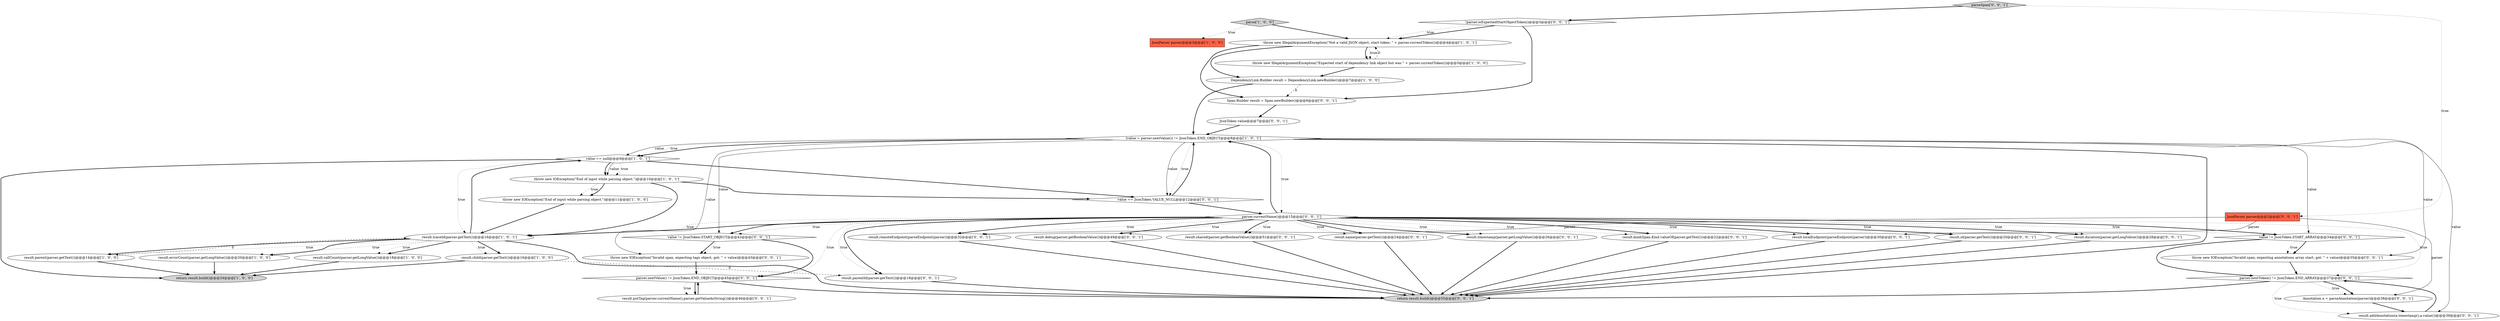 digraph {
22 [style = filled, label = "result.remoteEndpoint(parseEndpoint(parser))@@@32@@@['0', '0', '1']", fillcolor = white, shape = ellipse image = "AAA0AAABBB3BBB"];
23 [style = filled, label = "JsonToken value@@@7@@@['0', '0', '1']", fillcolor = white, shape = ellipse image = "AAA0AAABBB3BBB"];
40 [style = filled, label = "throw new IOException(\"Invalid span, expecting annotations array start, got: \" + value)@@@35@@@['0', '0', '1']", fillcolor = white, shape = ellipse image = "AAA0AAABBB3BBB"];
20 [style = filled, label = "parser.nextValue() != JsonToken.END_OBJECT@@@45@@@['0', '0', '1']", fillcolor = white, shape = diamond image = "AAA0AAABBB3BBB"];
7 [style = filled, label = "(value = parser.nextValue()) != JsonToken.END_OBJECT@@@8@@@['1', '0', '1']", fillcolor = white, shape = diamond image = "AAA0AAABBB1BBB"];
21 [style = filled, label = "result.id(parser.getText())@@@20@@@['0', '0', '1']", fillcolor = white, shape = ellipse image = "AAA0AAABBB3BBB"];
13 [style = filled, label = "result.child(parser.getText())@@@16@@@['1', '0', '0']", fillcolor = white, shape = ellipse image = "AAA0AAABBB1BBB"];
29 [style = filled, label = "result.duration(parser.getLongValue())@@@28@@@['0', '0', '1']", fillcolor = white, shape = ellipse image = "AAA0AAABBB3BBB"];
18 [style = filled, label = "result.shared(parser.getBooleanValue())@@@51@@@['0', '0', '1']", fillcolor = white, shape = ellipse image = "AAA0AAABBB3BBB"];
0 [style = filled, label = "throw new IOException(\"End of input while parsing object.\")@@@11@@@['1', '0', '0']", fillcolor = white, shape = ellipse image = "AAA0AAABBB1BBB"];
5 [style = filled, label = "result.errorCount(parser.getLongValue())@@@20@@@['1', '0', '0']", fillcolor = white, shape = ellipse image = "AAA0AAABBB1BBB"];
15 [style = filled, label = "result.debug(parser.getBooleanValue())@@@49@@@['0', '0', '1']", fillcolor = white, shape = ellipse image = "AAA0AAABBB3BBB"];
34 [style = filled, label = "result.name(parser.getText())@@@24@@@['0', '0', '1']", fillcolor = white, shape = ellipse image = "AAA0AAABBB3BBB"];
9 [style = filled, label = "result.callCount(parser.getLongValue())@@@18@@@['1', '0', '0']", fillcolor = white, shape = ellipse image = "AAA0AAABBB1BBB"];
4 [style = filled, label = "value == null@@@9@@@['1', '0', '1']", fillcolor = white, shape = diamond image = "AAA0AAABBB1BBB"];
16 [style = filled, label = "parseSpan['0', '0', '1']", fillcolor = lightgray, shape = diamond image = "AAA0AAABBB3BBB"];
41 [style = filled, label = "result.putTag(parser.currentName(),parser.getValueAsString())@@@46@@@['0', '0', '1']", fillcolor = white, shape = ellipse image = "AAA0AAABBB3BBB"];
17 [style = filled, label = "throw new IOException(\"Invalid span, expecting tags object, got: \" + value)@@@43@@@['0', '0', '1']", fillcolor = white, shape = ellipse image = "AAA0AAABBB3BBB"];
38 [style = filled, label = "result.timestamp(parser.getLongValue())@@@26@@@['0', '0', '1']", fillcolor = white, shape = ellipse image = "AAA0AAABBB3BBB"];
36 [style = filled, label = "value != JsonToken.START_OBJECT@@@42@@@['0', '0', '1']", fillcolor = white, shape = diamond image = "AAA0AAABBB3BBB"];
37 [style = filled, label = "value != JsonToken.START_ARRAY@@@34@@@['0', '0', '1']", fillcolor = white, shape = diamond image = "AAA0AAABBB3BBB"];
35 [style = filled, label = "result.kind(Span.Kind.valueOf(parser.getText()))@@@22@@@['0', '0', '1']", fillcolor = white, shape = ellipse image = "AAA0AAABBB3BBB"];
11 [style = filled, label = "JsonParser parser@@@3@@@['1', '0', '0']", fillcolor = tomato, shape = box image = "AAA1AAABBB1BBB"];
19 [style = filled, label = "result.localEndpoint(parseEndpoint(parser))@@@30@@@['0', '0', '1']", fillcolor = white, shape = ellipse image = "AAA0AAABBB3BBB"];
6 [style = filled, label = "parse['1', '0', '0']", fillcolor = lightgray, shape = diamond image = "AAA0AAABBB1BBB"];
12 [style = filled, label = "return result.build()@@@24@@@['1', '0', '0']", fillcolor = lightgray, shape = ellipse image = "AAA0AAABBB1BBB"];
32 [style = filled, label = "parser.nextToken() != JsonToken.END_ARRAY@@@37@@@['0', '0', '1']", fillcolor = white, shape = diamond image = "AAA0AAABBB3BBB"];
28 [style = filled, label = "value == JsonToken.VALUE_NULL@@@12@@@['0', '0', '1']", fillcolor = white, shape = diamond image = "AAA0AAABBB3BBB"];
14 [style = filled, label = "throw new IllegalArgumentException(\"Not a valid JSON object, start token: \" + parser.currentToken())@@@4@@@['1', '0', '1']", fillcolor = white, shape = ellipse image = "AAA0AAABBB1BBB"];
30 [style = filled, label = "parser.currentName()@@@15@@@['0', '0', '1']", fillcolor = white, shape = diamond image = "AAA0AAABBB3BBB"];
1 [style = filled, label = "throw new IOException(\"End of input while parsing object.\")@@@10@@@['1', '0', '1']", fillcolor = white, shape = ellipse image = "AAA0AAABBB1BBB"];
10 [style = filled, label = "result.parent(parser.getText())@@@14@@@['1', '0', '0']", fillcolor = white, shape = ellipse image = "AAA0AAABBB1BBB"];
8 [style = filled, label = "DependencyLink.Builder result = DependencyLink.newBuilder()@@@7@@@['1', '0', '0']", fillcolor = white, shape = ellipse image = "AAA0AAABBB1BBB"];
27 [style = filled, label = "JsonParser parser@@@2@@@['0', '0', '1']", fillcolor = tomato, shape = box image = "AAA0AAABBB3BBB"];
31 [style = filled, label = "result.parentId(parser.getText())@@@18@@@['0', '0', '1']", fillcolor = white, shape = ellipse image = "AAA0AAABBB3BBB"];
39 [style = filled, label = "return result.build()@@@55@@@['0', '0', '1']", fillcolor = lightgray, shape = ellipse image = "AAA0AAABBB3BBB"];
24 [style = filled, label = "Annotation a = parseAnnotation(parser)@@@38@@@['0', '0', '1']", fillcolor = white, shape = ellipse image = "AAA0AAABBB3BBB"];
2 [style = filled, label = "result.traceId(parser.getText())@@@16@@@['1', '0', '1']", fillcolor = white, shape = ellipse image = "AAA0AAABBB1BBB"];
26 [style = filled, label = "!parser.isExpectedStartObjectToken()@@@3@@@['0', '0', '1']", fillcolor = white, shape = diamond image = "AAA0AAABBB3BBB"];
33 [style = filled, label = "Span.Builder result = Span.newBuilder()@@@6@@@['0', '0', '1']", fillcolor = white, shape = ellipse image = "AAA0AAABBB3BBB"];
3 [style = filled, label = "throw new IllegalArgumentException(\"Expected start of dependency link object but was \" + parser.currentToken())@@@5@@@['1', '0', '0']", fillcolor = white, shape = ellipse image = "AAA0AAABBB1BBB"];
25 [style = filled, label = "result.addAnnotation(a.timestamp(),a.value())@@@39@@@['0', '0', '1']", fillcolor = white, shape = ellipse image = "AAA0AAABBB3BBB"];
14->3 [style = bold, label=""];
27->22 [style = solid, label="parser"];
4->1 [style = dotted, label="true"];
8->33 [style = dashed, label="0"];
7->17 [style = solid, label="value"];
20->41 [style = dotted, label="true"];
30->36 [style = bold, label=""];
7->40 [style = solid, label="value"];
30->18 [style = bold, label=""];
38->39 [style = bold, label=""];
41->20 [style = bold, label=""];
30->29 [style = bold, label=""];
36->20 [style = bold, label=""];
27->24 [style = solid, label="parser"];
30->2 [style = dotted, label="true"];
1->28 [style = bold, label=""];
32->25 [style = dotted, label="true"];
37->40 [style = bold, label=""];
10->12 [style = bold, label=""];
14->3 [style = dotted, label="true"];
37->32 [style = bold, label=""];
7->28 [style = solid, label="value"];
1->0 [style = dotted, label="true"];
36->17 [style = bold, label=""];
6->11 [style = dotted, label="true"];
27->19 [style = solid, label="parser"];
7->25 [style = solid, label="value"];
2->10 [style = dotted, label="true"];
17->20 [style = bold, label=""];
32->24 [style = dotted, label="true"];
28->30 [style = bold, label=""];
29->39 [style = bold, label=""];
30->19 [style = dotted, label="true"];
26->14 [style = bold, label=""];
19->39 [style = bold, label=""];
16->26 [style = bold, label=""];
30->34 [style = bold, label=""];
1->0 [style = bold, label=""];
2->9 [style = bold, label=""];
2->4 [style = bold, label=""];
33->23 [style = bold, label=""];
2->39 [style = bold, label=""];
30->29 [style = dotted, label="true"];
30->19 [style = bold, label=""];
20->41 [style = bold, label=""];
13->12 [style = bold, label=""];
13->31 [style = dashed, label="0"];
7->37 [style = solid, label="value"];
30->7 [style = bold, label=""];
26->14 [style = dotted, label="true"];
30->32 [style = dotted, label="true"];
20->39 [style = bold, label=""];
14->8 [style = bold, label=""];
23->7 [style = bold, label=""];
4->2 [style = dotted, label="true"];
30->15 [style = bold, label=""];
7->36 [style = solid, label="value"];
35->39 [style = bold, label=""];
7->4 [style = bold, label=""];
2->10 [style = bold, label=""];
30->34 [style = dotted, label="true"];
30->36 [style = dotted, label="true"];
30->21 [style = bold, label=""];
2->9 [style = dotted, label="true"];
30->35 [style = bold, label=""];
21->39 [style = bold, label=""];
18->39 [style = bold, label=""];
7->4 [style = solid, label="value"];
7->39 [style = bold, label=""];
30->20 [style = dotted, label="true"];
30->31 [style = bold, label=""];
30->18 [style = dotted, label="true"];
3->8 [style = bold, label=""];
24->25 [style = bold, label=""];
34->39 [style = bold, label=""];
40->32 [style = bold, label=""];
4->12 [style = bold, label=""];
22->39 [style = bold, label=""];
30->38 [style = dotted, label="true"];
1->2 [style = bold, label=""];
30->37 [style = dotted, label="true"];
31->39 [style = bold, label=""];
16->27 [style = dotted, label="true"];
4->1 [style = bold, label=""];
9->12 [style = bold, label=""];
32->39 [style = bold, label=""];
2->5 [style = dotted, label="true"];
3->14 [style = dashed, label="0"];
4->1 [style = solid, label="value"];
7->28 [style = dotted, label="true"];
30->31 [style = dotted, label="true"];
2->5 [style = bold, label=""];
30->38 [style = bold, label=""];
30->22 [style = bold, label=""];
0->2 [style = bold, label=""];
28->7 [style = bold, label=""];
25->32 [style = bold, label=""];
30->37 [style = bold, label=""];
30->21 [style = dotted, label="true"];
10->2 [style = dashed, label="0"];
14->33 [style = bold, label=""];
4->28 [style = bold, label=""];
8->7 [style = bold, label=""];
2->13 [style = bold, label=""];
6->14 [style = bold, label=""];
5->12 [style = bold, label=""];
36->17 [style = dotted, label="true"];
30->35 [style = dotted, label="true"];
15->39 [style = bold, label=""];
7->4 [style = dotted, label="true"];
37->40 [style = dotted, label="true"];
30->2 [style = bold, label=""];
7->30 [style = dotted, label="true"];
30->22 [style = dotted, label="true"];
30->15 [style = dotted, label="true"];
26->33 [style = bold, label=""];
32->24 [style = bold, label=""];
2->13 [style = dotted, label="true"];
}
